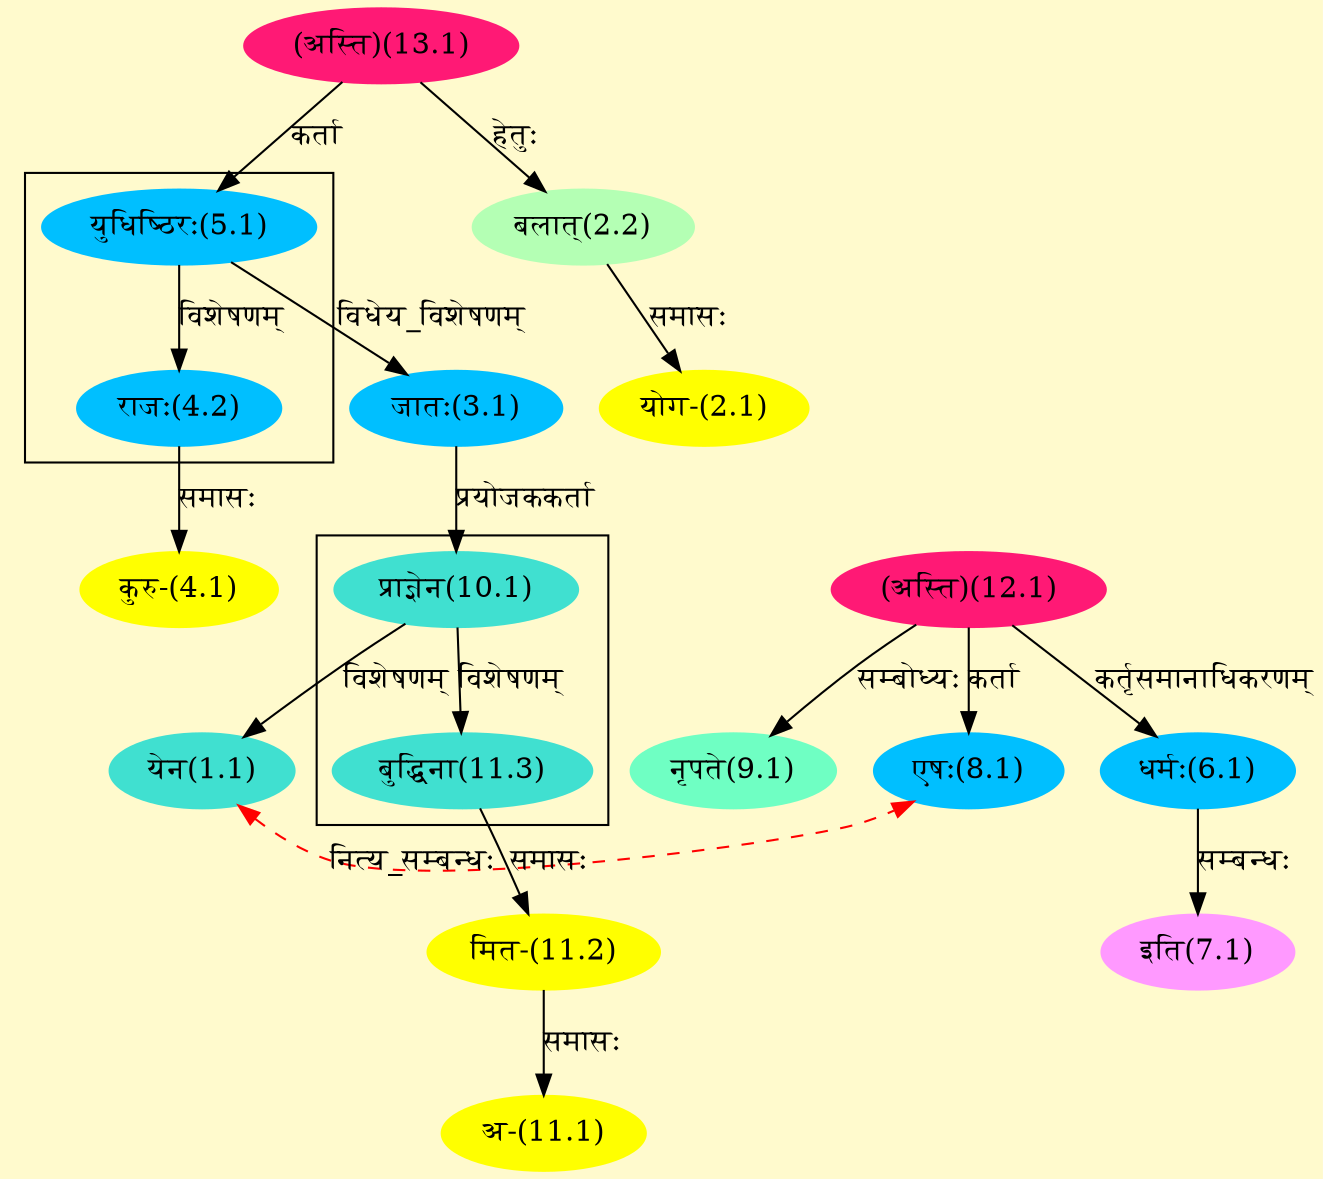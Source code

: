 digraph G{
rankdir=BT;
 compound=true;
 bgcolor="lemonchiffon1";

subgraph cluster_1{
Node1_1 [style=filled, color="#40E0D0" label = "येन(1.1)"]
Node10_1 [style=filled, color="#40E0D0" label = "प्राज्ञेन(10.1)"]
Node11_3 [style=filled, color="#40E0D0" label = "बुद्धिना(11.3)"]

}

subgraph cluster_2{
Node4_2 [style=filled, color="#00BFFF" label = "राजः(4.2)"]
Node5_1 [style=filled, color="#00BFFF" label = "युधिष्ठिरः(5.1)"]

}
Node1_1 [style=filled, color="#40E0D0" label = "येन(1.1)"]
Node8_1 [style=filled, color="#00BFFF" label = "एषः(8.1)"]
Node2_1 [style=filled, color="#FFFF00" label = "योग-(2.1)"]
Node2_2 [style=filled, color="#B4FFB4" label = "बलात्(2.2)"]
Node13_1 [style=filled, color="#FF1975" label = "(अस्ति)(13.1)"]
Node3_1 [style=filled, color="#00BFFF" label = "जातः(3.1)"]
Node5_1 [style=filled, color="#00BFFF" label = "युधिष्ठिरः(5.1)"]
Node4_1 [style=filled, color="#FFFF00" label = "कुरु-(4.1)"]
Node4_2 [style=filled, color="#00BFFF" label = "राजः(4.2)"]
Node6_1 [style=filled, color="#00BFFF" label = "धर्मः(6.1)"]
Node12_1 [style=filled, color="#FF1975" label = "(अस्ति)(12.1)"]
Node7_1 [style=filled, color="#FF99FF" label = "इति(7.1)"]
Node9_1 [style=filled, color="#6FFFC3" label = "नृपते(9.1)"]
Node10_1 [style=filled, color="#40E0D0" label = "प्राज्ञेन(10.1)"]
Node11_1 [style=filled, color="#FFFF00" label = "अ-(11.1)"]
Node11_2 [style=filled, color="#FFFF00" label = "मित-(11.2)"]
Node11_3 [style=filled, color="#40E0D0" label = "बुद्धिना(11.3)"]
{rank = same; Node1_1; Node8_1;}
/* Start of Relations section */

Node1_1 -> Node10_1 [  label="विशेषणम्"  dir="back" ]
Node1_1 -> Node8_1 [ style=dashed color="red" label="नित्य_सम्बन्धः"  dir="both" ]
Node2_1 -> Node2_2 [  label="समासः"  dir="back" ]
Node2_2 -> Node13_1 [  label="हेतुः"  dir="back" ]
Node3_1 -> Node5_1 [  label="विधेय_विशेषणम्"  dir="back" ]
Node4_1 -> Node4_2 [  label="समासः"  dir="back" ]
Node4_2 -> Node5_1 [  label="विशेषणम्"  dir="back" ]
Node5_1 -> Node13_1 [  label="कर्ता"  dir="back" ]
Node6_1 -> Node12_1 [  label="कर्तृसमानाधिकरणम्"  dir="back" ]
Node7_1 -> Node6_1 [  label="सम्बन्धः"  dir="back" ]
Node8_1 -> Node12_1 [  label="कर्ता"  dir="back" ]
Node9_1 -> Node12_1 [  label="सम्बोध्यः"  dir="back" ]
Node10_1 -> Node3_1 [  label="प्रयोजककर्ता"  dir="back" ]
Node11_1 -> Node11_2 [  label="समासः"  dir="back" ]
Node11_2 -> Node11_3 [  label="समासः"  dir="back" ]
Node11_3 -> Node10_1 [  label="विशेषणम्"  dir="back" ]
}
